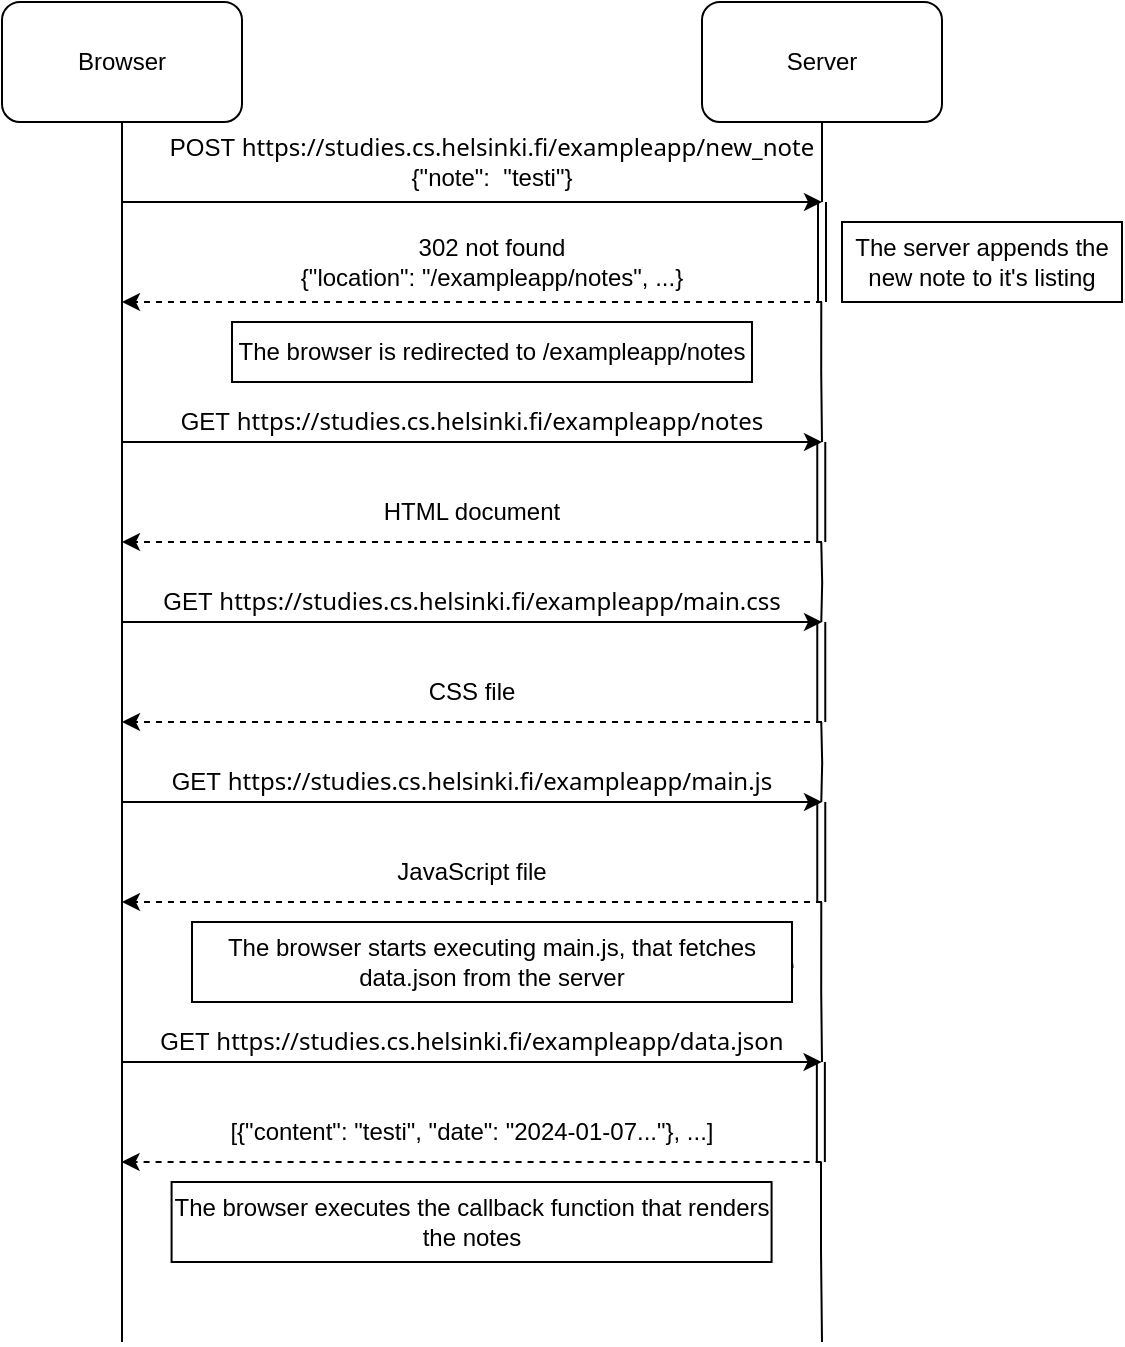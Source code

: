 <mxfile version="20.7.4" type="device"><diagram name="Page-1" id="13e1069c-82ec-6db2-03f1-153e76fe0fe0"><mxGraphModel dx="1024" dy="684" grid="1" gridSize="10" guides="1" tooltips="1" connect="1" arrows="1" fold="1" page="1" pageScale="1" pageWidth="1100" pageHeight="850" background="none" math="0" shadow="0"><root><mxCell id="0"/><mxCell id="1" parent="0"/><mxCell id="LhviwhVChK0SpdbWNrmu-4" style="edgeStyle=orthogonalEdgeStyle;rounded=0;orthogonalLoop=1;jettySize=auto;html=1;exitX=0.5;exitY=1;exitDx=0;exitDy=0;endArrow=none;endFill=0;" edge="1" parent="1" source="LhviwhVChK0SpdbWNrmu-1"><mxGeometry relative="1" as="geometry"><mxPoint x="280" y="760" as="targetPoint"/></mxGeometry></mxCell><mxCell id="LhviwhVChK0SpdbWNrmu-1" value="Browser" style="rounded=1;whiteSpace=wrap;html=1;" vertex="1" parent="1"><mxGeometry x="220" y="90" width="120" height="60" as="geometry"/></mxCell><mxCell id="LhviwhVChK0SpdbWNrmu-5" style="edgeStyle=orthogonalEdgeStyle;rounded=0;orthogonalLoop=1;jettySize=auto;html=1;exitX=0.5;exitY=1;exitDx=0;exitDy=0;endArrow=none;endFill=0;" edge="1" parent="1" source="LhviwhVChK0SpdbWNrmu-2"><mxGeometry relative="1" as="geometry"><mxPoint x="630" y="190" as="targetPoint"/></mxGeometry></mxCell><mxCell id="LhviwhVChK0SpdbWNrmu-2" value="Server" style="rounded=1;whiteSpace=wrap;html=1;" vertex="1" parent="1"><mxGeometry x="570" y="90" width="120" height="60" as="geometry"/></mxCell><mxCell id="LhviwhVChK0SpdbWNrmu-7" value="" style="endArrow=classic;html=1;rounded=0;" edge="1" parent="1"><mxGeometry width="50" height="50" relative="1" as="geometry"><mxPoint x="280" y="190" as="sourcePoint"/><mxPoint x="630" y="190" as="targetPoint"/></mxGeometry></mxCell><mxCell id="LhviwhVChK0SpdbWNrmu-10" value="POST&amp;nbsp;&lt;span style=&quot;font-family: &amp;quot;Segoe UI&amp;quot;, tahoma, sans-serif; text-align: start;&quot;&gt;https://studies.cs.helsinki.fi/exampleapp/new_note&lt;br&gt;&lt;/span&gt;{&quot;note&quot;:&amp;nbsp; &quot;testi&quot;}&lt;span style=&quot;font-family: &amp;quot;Segoe UI&amp;quot;, tahoma, sans-serif; text-align: start;&quot;&gt;&lt;br&gt;&lt;/span&gt;&lt;div style=&quot;display: flex; line-height: 20px; padding-left: 8px; gap: 12px; user-select: text; color: rgb(227, 227, 227); font-family: &amp;quot;Segoe UI&amp;quot;, tahoma, sans-serif; text-align: start; background-color: rgb(40, 40, 40);&quot; class=&quot;row&quot;&gt;&lt;/div&gt;" style="text;html=1;strokeColor=none;fillColor=none;align=center;verticalAlign=middle;whiteSpace=wrap;rounded=0;" vertex="1" parent="1"><mxGeometry x="310" y="160" width="310" height="20" as="geometry"/></mxCell><mxCell id="LhviwhVChK0SpdbWNrmu-12" value="" style="shape=link;html=1;rounded=0;fontColor=#000000;endArrow=none;endFill=0;" edge="1" parent="1"><mxGeometry width="100" relative="1" as="geometry"><mxPoint x="630" y="190" as="sourcePoint"/><mxPoint x="630" y="240" as="targetPoint"/></mxGeometry></mxCell><mxCell id="LhviwhVChK0SpdbWNrmu-13" value="" style="endArrow=classic;html=1;rounded=0;fontColor=#000000;dashed=1;" edge="1" parent="1"><mxGeometry width="50" height="50" relative="1" as="geometry"><mxPoint x="630" y="240" as="sourcePoint"/><mxPoint x="280" y="240" as="targetPoint"/></mxGeometry></mxCell><mxCell id="LhviwhVChK0SpdbWNrmu-14" value="302 not found&lt;br&gt;{&quot;location&quot;: &quot;/exampleapp/notes&quot;, ...}" style="text;html=1;strokeColor=none;fillColor=none;align=center;verticalAlign=middle;whiteSpace=wrap;rounded=0;labelBackgroundColor=none;fontColor=#000000;" vertex="1" parent="1"><mxGeometry x="350" y="200" width="230" height="40" as="geometry"/></mxCell><mxCell id="LhviwhVChK0SpdbWNrmu-15" style="edgeStyle=orthogonalEdgeStyle;rounded=0;orthogonalLoop=1;jettySize=auto;html=1;exitX=0.5;exitY=1;exitDx=0;exitDy=0;endArrow=none;endFill=0;" edge="1" parent="1"><mxGeometry relative="1" as="geometry"><mxPoint x="630" y="310" as="targetPoint"/><mxPoint x="629.64" y="240" as="sourcePoint"/><Array as="points"><mxPoint x="630" y="275"/></Array></mxGeometry></mxCell><mxCell id="LhviwhVChK0SpdbWNrmu-16" value="" style="endArrow=classic;html=1;rounded=0;" edge="1" parent="1"><mxGeometry width="50" height="50" relative="1" as="geometry"><mxPoint x="280" y="310" as="sourcePoint"/><mxPoint x="630" y="310" as="targetPoint"/></mxGeometry></mxCell><mxCell id="LhviwhVChK0SpdbWNrmu-17" value="GET&amp;nbsp;&lt;span style=&quot;font-family: &amp;quot;Segoe UI&amp;quot;, tahoma, sans-serif; text-align: start;&quot;&gt;https://studies.cs.helsinki.fi/exampleapp/notes&lt;br&gt;&lt;/span&gt;&lt;div style=&quot;display: flex; line-height: 20px; padding-left: 8px; gap: 12px; user-select: text; color: rgb(227, 227, 227); font-family: &amp;quot;Segoe UI&amp;quot;, tahoma, sans-serif; text-align: start; background-color: rgb(40, 40, 40);&quot; class=&quot;row&quot;&gt;&lt;/div&gt;" style="text;html=1;strokeColor=none;fillColor=none;align=center;verticalAlign=middle;whiteSpace=wrap;rounded=0;" vertex="1" parent="1"><mxGeometry x="300" y="290" width="310" height="20" as="geometry"/></mxCell><mxCell id="LhviwhVChK0SpdbWNrmu-18" value="" style="endArrow=classic;html=1;rounded=0;fontColor=#000000;dashed=1;" edge="1" parent="1"><mxGeometry width="50" height="50" relative="1" as="geometry"><mxPoint x="630" y="360" as="sourcePoint"/><mxPoint x="280" y="360" as="targetPoint"/></mxGeometry></mxCell><mxCell id="LhviwhVChK0SpdbWNrmu-19" value="" style="shape=link;html=1;rounded=0;fontColor=#000000;endArrow=none;endFill=0;" edge="1" parent="1"><mxGeometry width="100" relative="1" as="geometry"><mxPoint x="629.64" y="310" as="sourcePoint"/><mxPoint x="629.64" y="360" as="targetPoint"/></mxGeometry></mxCell><mxCell id="LhviwhVChK0SpdbWNrmu-20" value="HTML document" style="text;html=1;strokeColor=none;fillColor=none;align=center;verticalAlign=middle;whiteSpace=wrap;rounded=0;labelBackgroundColor=none;fontColor=#000000;" vertex="1" parent="1"><mxGeometry x="400" y="330" width="110" height="30" as="geometry"/></mxCell><mxCell id="LhviwhVChK0SpdbWNrmu-21" value="" style="endArrow=classic;html=1;rounded=0;" edge="1" parent="1"><mxGeometry width="50" height="50" relative="1" as="geometry"><mxPoint x="280" y="400" as="sourcePoint"/><mxPoint x="630" y="400" as="targetPoint"/></mxGeometry></mxCell><mxCell id="LhviwhVChK0SpdbWNrmu-22" value="GET&amp;nbsp;&lt;span style=&quot;font-family: &amp;quot;Segoe UI&amp;quot;, tahoma, sans-serif; text-align: start;&quot;&gt;https://studies.cs.helsinki.fi/exampleapp/main.css&lt;br&gt;&lt;/span&gt;&lt;div style=&quot;display: flex; line-height: 20px; padding-left: 8px; gap: 12px; user-select: text; color: rgb(227, 227, 227); font-family: &amp;quot;Segoe UI&amp;quot;, tahoma, sans-serif; text-align: start; background-color: rgb(40, 40, 40);&quot; class=&quot;row&quot;&gt;&lt;/div&gt;" style="text;html=1;strokeColor=none;fillColor=none;align=center;verticalAlign=middle;whiteSpace=wrap;rounded=0;" vertex="1" parent="1"><mxGeometry x="300" y="380" width="310" height="20" as="geometry"/></mxCell><mxCell id="LhviwhVChK0SpdbWNrmu-23" value="" style="shape=link;html=1;rounded=0;fontColor=#000000;endArrow=none;endFill=0;" edge="1" parent="1"><mxGeometry x="1" y="10" width="100" relative="1" as="geometry"><mxPoint x="629.64" y="400" as="sourcePoint"/><mxPoint x="629.64" y="450" as="targetPoint"/><mxPoint x="-10" y="10" as="offset"/></mxGeometry></mxCell><mxCell id="LhviwhVChK0SpdbWNrmu-24" style="edgeStyle=orthogonalEdgeStyle;rounded=0;orthogonalLoop=1;jettySize=auto;html=1;exitX=0.5;exitY=1;exitDx=0;exitDy=0;endArrow=none;endFill=0;" edge="1" parent="1"><mxGeometry relative="1" as="geometry"><mxPoint x="629.64" y="400" as="targetPoint"/><mxPoint x="629.64" y="360" as="sourcePoint"/></mxGeometry></mxCell><mxCell id="LhviwhVChK0SpdbWNrmu-25" value="" style="endArrow=classic;html=1;rounded=0;fontColor=#000000;dashed=1;" edge="1" parent="1"><mxGeometry width="50" height="50" relative="1" as="geometry"><mxPoint x="630" y="450" as="sourcePoint"/><mxPoint x="280" y="450" as="targetPoint"/></mxGeometry></mxCell><mxCell id="LhviwhVChK0SpdbWNrmu-26" value="CSS file" style="text;html=1;strokeColor=none;fillColor=none;align=center;verticalAlign=middle;whiteSpace=wrap;rounded=0;labelBackgroundColor=none;fontColor=#000000;" vertex="1" parent="1"><mxGeometry x="400" y="420" width="110" height="30" as="geometry"/></mxCell><mxCell id="LhviwhVChK0SpdbWNrmu-27" value="" style="endArrow=classic;html=1;rounded=0;" edge="1" parent="1"><mxGeometry width="50" height="50" relative="1" as="geometry"><mxPoint x="280" y="490" as="sourcePoint"/><mxPoint x="630" y="490" as="targetPoint"/></mxGeometry></mxCell><mxCell id="LhviwhVChK0SpdbWNrmu-28" value="GET&amp;nbsp;&lt;span style=&quot;font-family: &amp;quot;Segoe UI&amp;quot;, tahoma, sans-serif; text-align: start;&quot;&gt;https://studies.cs.helsinki.fi/exampleapp/main.js&lt;br&gt;&lt;/span&gt;&lt;div style=&quot;display: flex; line-height: 20px; padding-left: 8px; gap: 12px; user-select: text; color: rgb(227, 227, 227); font-family: &amp;quot;Segoe UI&amp;quot;, tahoma, sans-serif; text-align: start; background-color: rgb(40, 40, 40);&quot; class=&quot;row&quot;&gt;&lt;/div&gt;" style="text;html=1;strokeColor=none;fillColor=none;align=center;verticalAlign=middle;whiteSpace=wrap;rounded=0;" vertex="1" parent="1"><mxGeometry x="300" y="470" width="310" height="20" as="geometry"/></mxCell><mxCell id="LhviwhVChK0SpdbWNrmu-29" style="edgeStyle=orthogonalEdgeStyle;rounded=0;orthogonalLoop=1;jettySize=auto;html=1;exitX=0.5;exitY=1;exitDx=0;exitDy=0;endArrow=none;endFill=0;" edge="1" parent="1"><mxGeometry relative="1" as="geometry"><mxPoint x="629.64" y="490" as="targetPoint"/><mxPoint x="629.64" y="450" as="sourcePoint"/></mxGeometry></mxCell><mxCell id="LhviwhVChK0SpdbWNrmu-30" value="" style="endArrow=classic;html=1;rounded=0;fontColor=#000000;dashed=1;" edge="1" parent="1"><mxGeometry width="50" height="50" relative="1" as="geometry"><mxPoint x="630" y="540" as="sourcePoint"/><mxPoint x="280" y="540" as="targetPoint"/></mxGeometry></mxCell><mxCell id="LhviwhVChK0SpdbWNrmu-31" value="JavaScript file" style="text;html=1;strokeColor=none;fillColor=none;align=center;verticalAlign=middle;whiteSpace=wrap;rounded=0;labelBackgroundColor=none;fontColor=#000000;" vertex="1" parent="1"><mxGeometry x="400" y="510" width="110" height="30" as="geometry"/></mxCell><mxCell id="LhviwhVChK0SpdbWNrmu-32" value="" style="shape=link;html=1;rounded=0;fontColor=#000000;endArrow=none;endFill=0;" edge="1" parent="1"><mxGeometry x="1" y="10" width="100" relative="1" as="geometry"><mxPoint x="629.64" y="490" as="sourcePoint"/><mxPoint x="629.64" y="540" as="targetPoint"/><mxPoint x="-10" y="10" as="offset"/></mxGeometry></mxCell><mxCell id="LhviwhVChK0SpdbWNrmu-33" value="The browser starts executing main.js, that fetches data.json from the server" style="rounded=0;whiteSpace=wrap;html=1;labelBackgroundColor=none;fontColor=#000000;" vertex="1" parent="1"><mxGeometry x="315" y="550" width="300" height="40" as="geometry"/></mxCell><mxCell id="LhviwhVChK0SpdbWNrmu-34" style="edgeStyle=orthogonalEdgeStyle;rounded=0;orthogonalLoop=1;jettySize=auto;html=1;exitX=1;exitY=0.5;exitDx=0;exitDy=0;entryX=1.002;entryY=0.641;entryDx=0;entryDy=0;entryPerimeter=0;dashed=1;fontColor=#000000;endArrow=none;endFill=0;" edge="1" parent="1" source="LhviwhVChK0SpdbWNrmu-33" target="LhviwhVChK0SpdbWNrmu-33"><mxGeometry relative="1" as="geometry"/></mxCell><mxCell id="LhviwhVChK0SpdbWNrmu-35" style="edgeStyle=orthogonalEdgeStyle;rounded=0;orthogonalLoop=1;jettySize=auto;html=1;exitX=0.5;exitY=1;exitDx=0;exitDy=0;endArrow=none;endFill=0;" edge="1" parent="1"><mxGeometry relative="1" as="geometry"><mxPoint x="630" y="620" as="targetPoint"/><mxPoint x="629.64" y="540" as="sourcePoint"/><Array as="points"><mxPoint x="630" y="585"/></Array></mxGeometry></mxCell><mxCell id="LhviwhVChK0SpdbWNrmu-36" value="GET&amp;nbsp;&lt;span style=&quot;font-family: &amp;quot;Segoe UI&amp;quot;, tahoma, sans-serif; text-align: start;&quot;&gt;https://studies.cs.helsinki.fi/exampleapp/data.json&lt;br&gt;&lt;/span&gt;&lt;div style=&quot;display: flex; line-height: 20px; padding-left: 8px; gap: 12px; user-select: text; color: rgb(227, 227, 227); font-family: &amp;quot;Segoe UI&amp;quot;, tahoma, sans-serif; text-align: start; background-color: rgb(40, 40, 40);&quot; class=&quot;row&quot;&gt;&lt;/div&gt;" style="text;html=1;strokeColor=none;fillColor=none;align=center;verticalAlign=middle;whiteSpace=wrap;rounded=0;" vertex="1" parent="1"><mxGeometry x="300" y="600" width="310" height="20" as="geometry"/></mxCell><mxCell id="LhviwhVChK0SpdbWNrmu-37" value="" style="shape=link;html=1;rounded=0;fontColor=#000000;endArrow=none;endFill=0;" edge="1" parent="1"><mxGeometry x="1" y="10" width="100" relative="1" as="geometry"><mxPoint x="629.43" y="620" as="sourcePoint"/><mxPoint x="629.43" y="670" as="targetPoint"/><mxPoint x="-10" y="10" as="offset"/></mxGeometry></mxCell><mxCell id="LhviwhVChK0SpdbWNrmu-38" value="" style="endArrow=classic;html=1;rounded=0;" edge="1" parent="1"><mxGeometry width="50" height="50" relative="1" as="geometry"><mxPoint x="279.79" y="620" as="sourcePoint"/><mxPoint x="629.79" y="620" as="targetPoint"/></mxGeometry></mxCell><mxCell id="LhviwhVChK0SpdbWNrmu-39" value="" style="endArrow=classic;html=1;rounded=0;fontColor=#000000;dashed=1;" edge="1" parent="1"><mxGeometry width="50" height="50" relative="1" as="geometry"><mxPoint x="629.79" y="670" as="sourcePoint"/><mxPoint x="279.79" y="670" as="targetPoint"/></mxGeometry></mxCell><mxCell id="LhviwhVChK0SpdbWNrmu-40" value="[{&quot;content&quot;: &quot;testi&quot;, &quot;date&quot;: &quot;2024-01-07...&quot;}, ...]" style="text;html=1;strokeColor=none;fillColor=none;align=center;verticalAlign=middle;whiteSpace=wrap;rounded=0;labelBackgroundColor=none;fontColor=#000000;" vertex="1" parent="1"><mxGeometry x="329.79" y="640" width="250" height="30" as="geometry"/></mxCell><mxCell id="LhviwhVChK0SpdbWNrmu-41" value="The browser executes the callback function that renders the notes" style="rounded=0;whiteSpace=wrap;html=1;labelBackgroundColor=none;fontColor=#000000;" vertex="1" parent="1"><mxGeometry x="304.79" y="680" width="300" height="40" as="geometry"/></mxCell><mxCell id="LhviwhVChK0SpdbWNrmu-42" style="edgeStyle=orthogonalEdgeStyle;rounded=0;orthogonalLoop=1;jettySize=auto;html=1;exitX=0.5;exitY=1;exitDx=0;exitDy=0;endArrow=none;endFill=0;" edge="1" parent="1"><mxGeometry relative="1" as="geometry"><mxPoint x="630" y="760" as="targetPoint"/><mxPoint x="629.5" y="670" as="sourcePoint"/><Array as="points"><mxPoint x="629.86" y="715"/></Array></mxGeometry></mxCell><mxCell id="LhviwhVChK0SpdbWNrmu-43" value="The browser is redirected to /exampleapp/notes" style="rounded=0;whiteSpace=wrap;html=1;labelBackgroundColor=none;fontColor=#000000;" vertex="1" parent="1"><mxGeometry x="335" y="250" width="260" height="30" as="geometry"/></mxCell><mxCell id="LhviwhVChK0SpdbWNrmu-44" value="The server appends the new note to it's listing" style="rounded=0;whiteSpace=wrap;html=1;labelBackgroundColor=none;fontColor=#000000;" vertex="1" parent="1"><mxGeometry x="640" y="200" width="140" height="40" as="geometry"/></mxCell></root></mxGraphModel></diagram></mxfile>